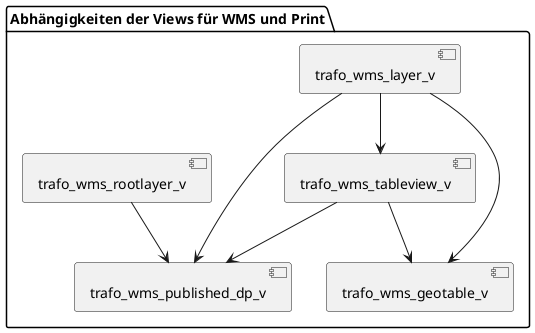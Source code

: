 @startuml

package "Abhängigkeiten der Views für WMS und Print" {

    [trafo_wms_layer_v]
    [trafo_wms_geotable_v]
    [trafo_wms_published_dp_v]
    [trafo_wms_rootlayer_v]
    [trafo_wms_tableview_v]
    
    trafo_wms_rootlayer_v --> trafo_wms_published_dp_v
    trafo_wms_tableview_v --> trafo_wms_published_dp_v
    
    trafo_wms_tableview_v --> trafo_wms_geotable_v

    trafo_wms_layer_v --> trafo_wms_geotable_v
    trafo_wms_layer_v --> trafo_wms_published_dp_v
    trafo_wms_layer_v --> trafo_wms_tableview_v
}

@enduml
